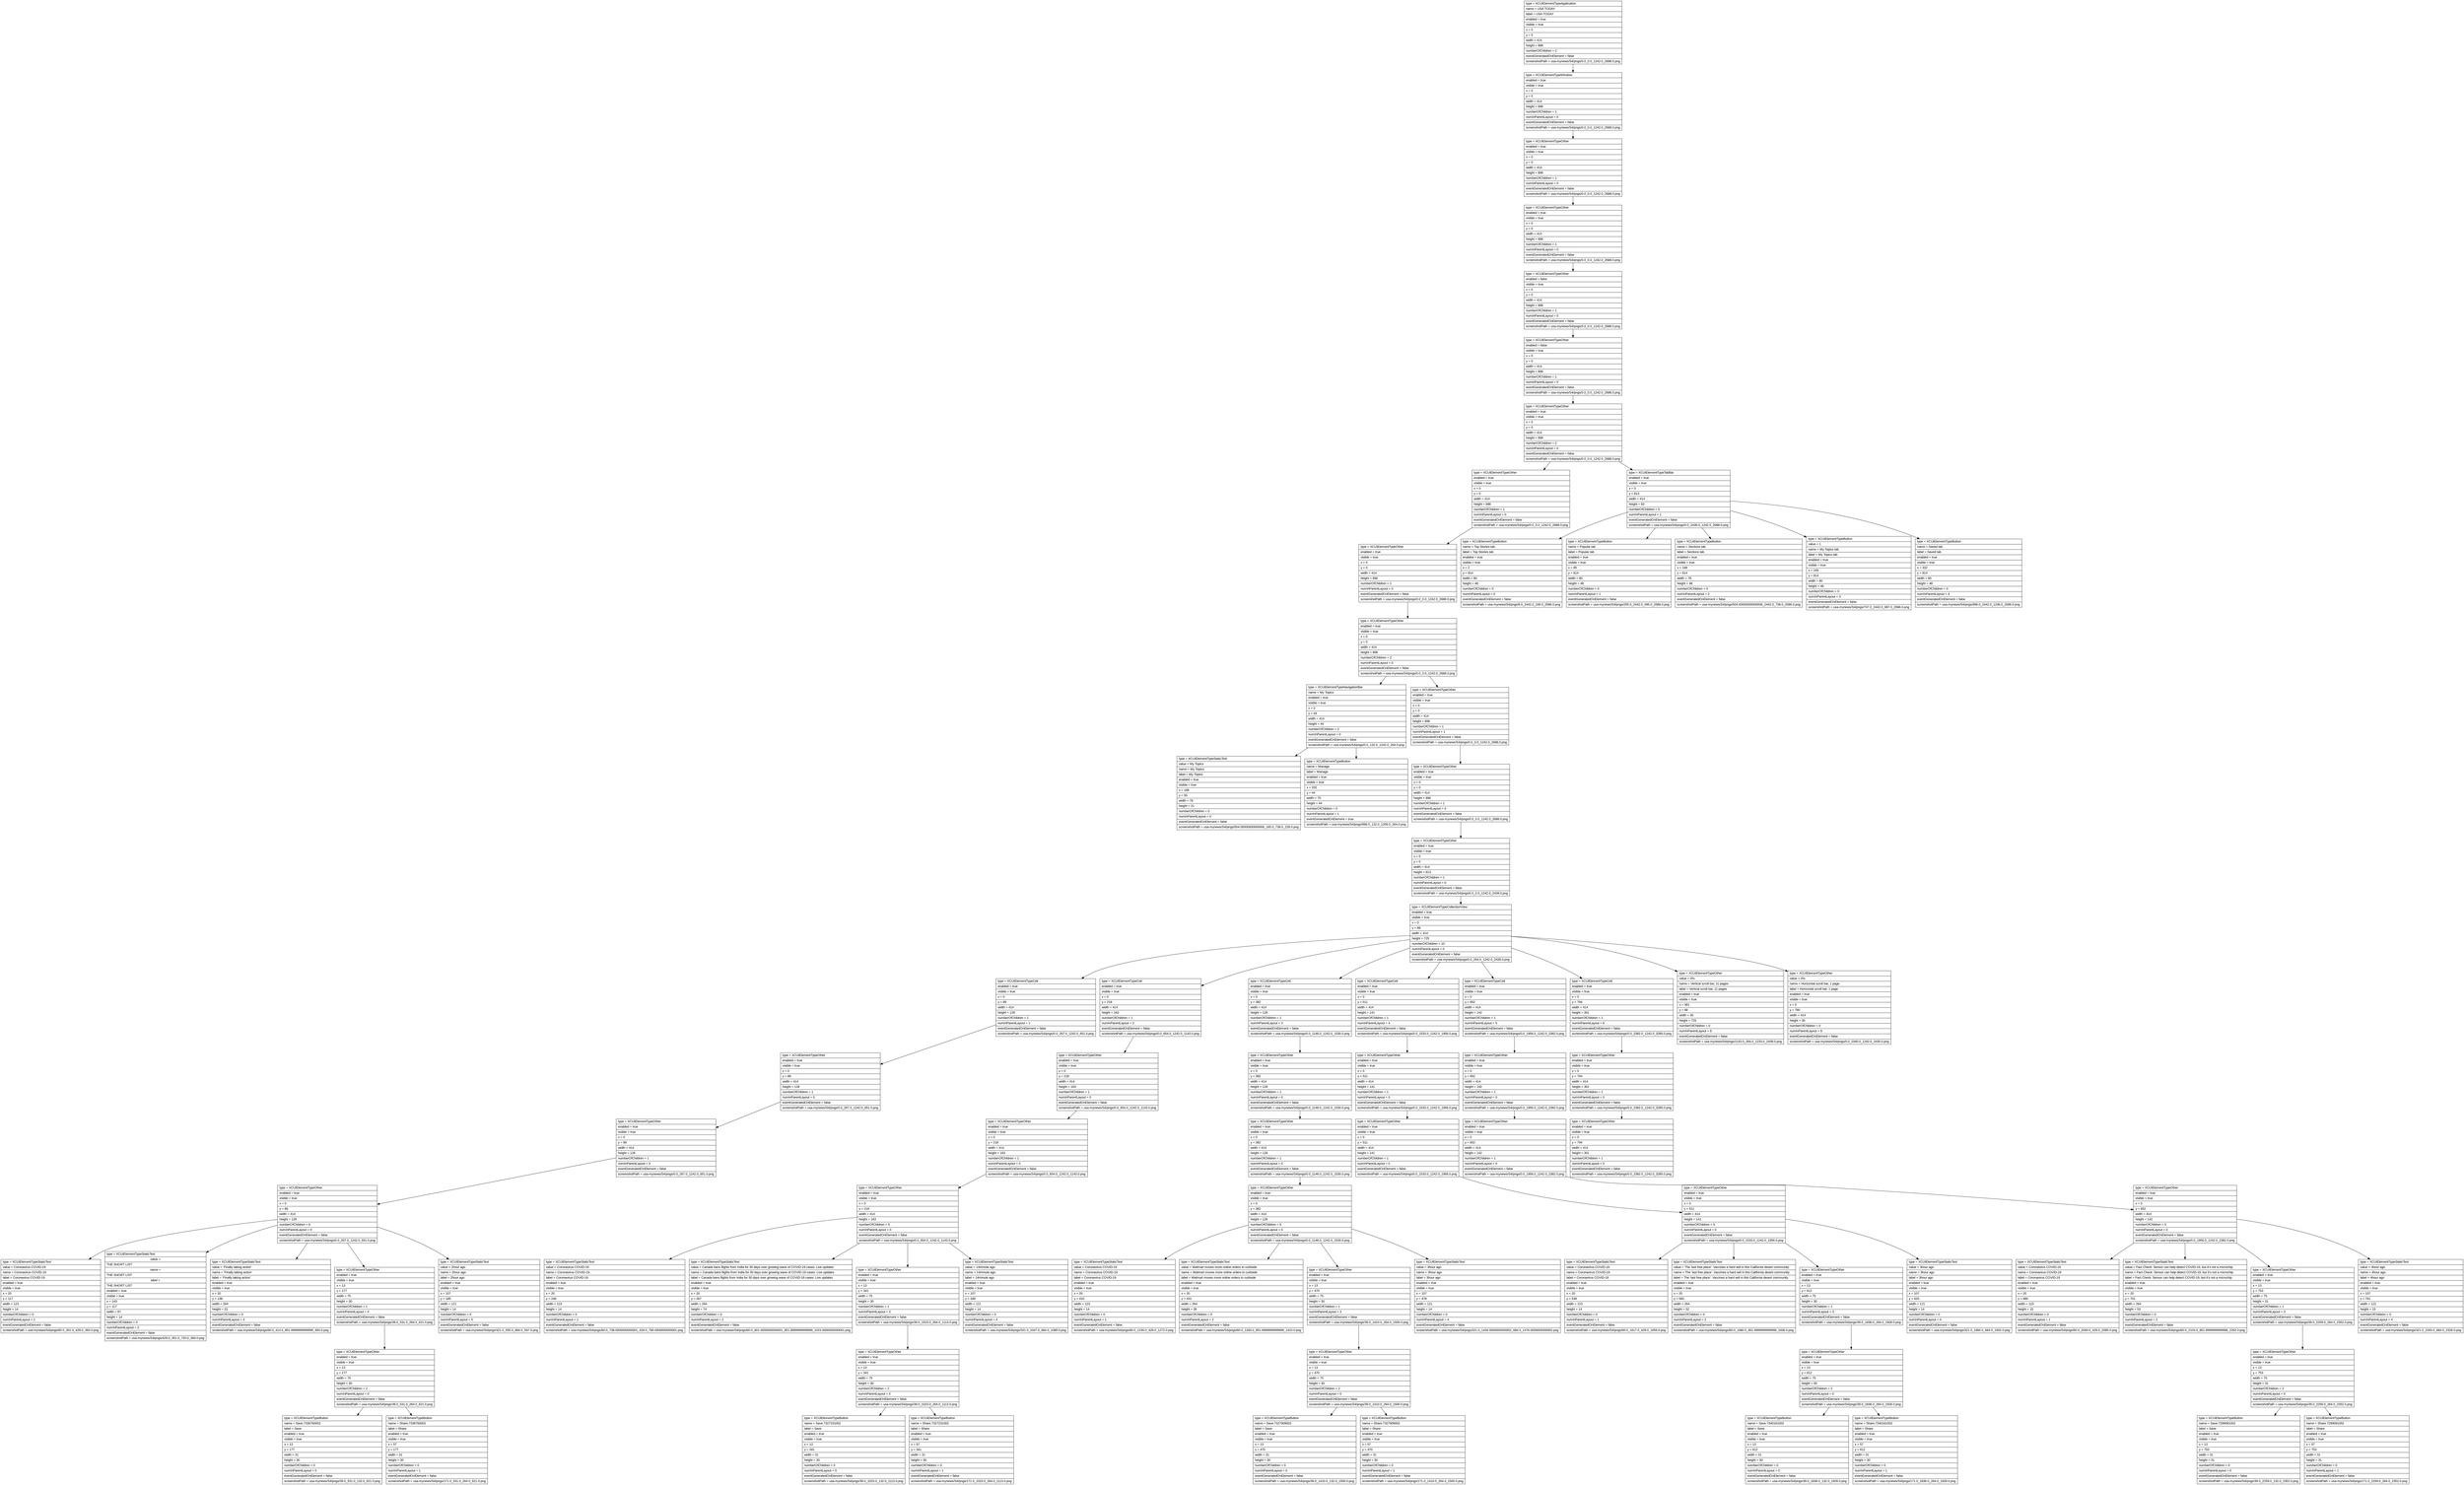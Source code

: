 digraph Layout {

	node [shape=record fontname=Arial];

	0	[label="{type = XCUIElementTypeApplication\l|name = USA TODAY\l|label = USA TODAY\l|enabled = true\l|visible = true\l|x = 0\l|y = 0\l|width = 414\l|height = 896\l|numberOfChildren = 2\l|eventGeneratedOnElement = false \l|screenshotPath = usa-mynews/S4/pngs/0.0_0.0_1242.0_2688.0.png\l}"]
	1	[label="{type = XCUIElementTypeWindow\l|enabled = true\l|visible = true\l|x = 0\l|y = 0\l|width = 414\l|height = 896\l|numberOfChildren = 1\l|numInParentLayout = 0\l|eventGeneratedOnElement = false \l|screenshotPath = usa-mynews/S4/pngs/0.0_0.0_1242.0_2688.0.png\l}"]
	2	[label="{type = XCUIElementTypeOther\l|enabled = true\l|visible = true\l|x = 0\l|y = 0\l|width = 414\l|height = 896\l|numberOfChildren = 1\l|numInParentLayout = 0\l|eventGeneratedOnElement = false \l|screenshotPath = usa-mynews/S4/pngs/0.0_0.0_1242.0_2688.0.png\l}"]
	3	[label="{type = XCUIElementTypeOther\l|enabled = true\l|visible = true\l|x = 0\l|y = 0\l|width = 414\l|height = 896\l|numberOfChildren = 1\l|numInParentLayout = 0\l|eventGeneratedOnElement = false \l|screenshotPath = usa-mynews/S4/pngs/0.0_0.0_1242.0_2688.0.png\l}"]
	4	[label="{type = XCUIElementTypeOther\l|enabled = false\l|visible = true\l|x = 0\l|y = 0\l|width = 414\l|height = 896\l|numberOfChildren = 1\l|numInParentLayout = 0\l|eventGeneratedOnElement = false \l|screenshotPath = usa-mynews/S4/pngs/0.0_0.0_1242.0_2688.0.png\l}"]
	5	[label="{type = XCUIElementTypeOther\l|enabled = false\l|visible = true\l|x = 0\l|y = 0\l|width = 414\l|height = 896\l|numberOfChildren = 1\l|numInParentLayout = 0\l|eventGeneratedOnElement = false \l|screenshotPath = usa-mynews/S4/pngs/0.0_0.0_1242.0_2688.0.png\l}"]
	6	[label="{type = XCUIElementTypeOther\l|enabled = true\l|visible = true\l|x = 0\l|y = 0\l|width = 414\l|height = 896\l|numberOfChildren = 2\l|numInParentLayout = 0\l|eventGeneratedOnElement = false \l|screenshotPath = usa-mynews/S4/pngs/0.0_0.0_1242.0_2688.0.png\l}"]
	7	[label="{type = XCUIElementTypeOther\l|enabled = true\l|visible = true\l|x = 0\l|y = 0\l|width = 414\l|height = 896\l|numberOfChildren = 1\l|numInParentLayout = 0\l|eventGeneratedOnElement = false \l|screenshotPath = usa-mynews/S4/pngs/0.0_0.0_1242.0_2688.0.png\l}"]
	8	[label="{type = XCUIElementTypeTabBar\l|enabled = true\l|visible = true\l|x = 0\l|y = 813\l|width = 414\l|height = 83\l|numberOfChildren = 5\l|numInParentLayout = 1\l|eventGeneratedOnElement = false \l|screenshotPath = usa-mynews/S4/pngs/0.0_2439.0_1242.0_2688.0.png\l}"]
	9	[label="{type = XCUIElementTypeOther\l|enabled = true\l|visible = true\l|x = 0\l|y = 0\l|width = 414\l|height = 896\l|numberOfChildren = 1\l|numInParentLayout = 0\l|eventGeneratedOnElement = false \l|screenshotPath = usa-mynews/S4/pngs/0.0_0.0_1242.0_2688.0.png\l}"]
	10	[label="{type = XCUIElementTypeButton\l|name = Top Stories tab\l|label = Top Stories tab\l|enabled = true\l|visible = true\l|x = 2\l|y = 814\l|width = 80\l|height = 48\l|numberOfChildren = 0\l|numInParentLayout = 0\l|eventGeneratedOnElement = false \l|screenshotPath = usa-mynews/S4/pngs/6.0_2442.0_246.0_2586.0.png\l}"]
	11	[label="{type = XCUIElementTypeButton\l|name = Popular tab\l|label = Popular tab\l|enabled = true\l|visible = true\l|x = 85\l|y = 814\l|width = 80\l|height = 48\l|numberOfChildren = 0\l|numInParentLayout = 1\l|eventGeneratedOnElement = false \l|screenshotPath = usa-mynews/S4/pngs/255.0_2442.0_495.0_2586.0.png\l}"]
	12	[label="{type = XCUIElementTypeButton\l|name = Sections tab\l|label = Sections tab\l|enabled = true\l|visible = true\l|x = 168\l|y = 814\l|width = 78\l|height = 48\l|numberOfChildren = 0\l|numInParentLayout = 2\l|eventGeneratedOnElement = false \l|screenshotPath = usa-mynews/S4/pngs/504.00000000000006_2442.0_738.0_2586.0.png\l}"]
	13	[label="{type = XCUIElementTypeButton\l|value = 1\l|name = My Topics tab\l|label = My Topics tab\l|enabled = true\l|visible = true\l|x = 249\l|y = 814\l|width = 80\l|height = 48\l|numberOfChildren = 0\l|numInParentLayout = 3\l|eventGeneratedOnElement = false \l|screenshotPath = usa-mynews/S4/pngs/747.0_2442.0_987.0_2586.0.png\l}"]
	14	[label="{type = XCUIElementTypeButton\l|name = Saved tab\l|label = Saved tab\l|enabled = true\l|visible = true\l|x = 332\l|y = 814\l|width = 80\l|height = 48\l|numberOfChildren = 0\l|numInParentLayout = 4\l|eventGeneratedOnElement = false \l|screenshotPath = usa-mynews/S4/pngs/996.0_2442.0_1236.0_2586.0.png\l}"]
	15	[label="{type = XCUIElementTypeOther\l|enabled = true\l|visible = true\l|x = 0\l|y = 0\l|width = 414\l|height = 896\l|numberOfChildren = 2\l|numInParentLayout = 0\l|eventGeneratedOnElement = false \l|screenshotPath = usa-mynews/S4/pngs/0.0_0.0_1242.0_2688.0.png\l}"]
	16	[label="{type = XCUIElementTypeNavigationBar\l|name = My Topics\l|enabled = true\l|visible = true\l|x = 0\l|y = 44\l|width = 414\l|height = 44\l|numberOfChildren = 2\l|numInParentLayout = 0\l|eventGeneratedOnElement = false \l|screenshotPath = usa-mynews/S4/pngs/0.0_132.0_1242.0_264.0.png\l}"]
	17	[label="{type = XCUIElementTypeOther\l|enabled = true\l|visible = true\l|x = 0\l|y = 0\l|width = 414\l|height = 896\l|numberOfChildren = 1\l|numInParentLayout = 1\l|eventGeneratedOnElement = false \l|screenshotPath = usa-mynews/S4/pngs/0.0_0.0_1242.0_2688.0.png\l}"]
	18	[label="{type = XCUIElementTypeStaticText\l|value = My Topics\l|name = My Topics\l|label = My Topics\l|enabled = true\l|visible = true\l|x = 168\l|y = 55\l|width = 78\l|height = 21\l|numberOfChildren = 0\l|numInParentLayout = 0\l|eventGeneratedOnElement = false \l|screenshotPath = usa-mynews/S4/pngs/504.00000000000006_165.0_738.0_228.0.png\l}"]
	19	[label="{type = XCUIElementTypeButton\l|name = Manage\l|label = Manage\l|enabled = true\l|visible = true\l|x = 332\l|y = 44\l|width = 70\l|height = 44\l|numberOfChildren = 0\l|numInParentLayout = 1\l|eventGeneratedOnElement = true \l|screenshotPath = usa-mynews/S4/pngs/996.0_132.0_1206.0_264.0.png\l}"]
	20	[label="{type = XCUIElementTypeOther\l|enabled = true\l|visible = true\l|x = 0\l|y = 0\l|width = 414\l|height = 896\l|numberOfChildren = 1\l|numInParentLayout = 0\l|eventGeneratedOnElement = false \l|screenshotPath = usa-mynews/S4/pngs/0.0_0.0_1242.0_2688.0.png\l}"]
	21	[label="{type = XCUIElementTypeOther\l|enabled = true\l|visible = true\l|x = 0\l|y = 0\l|width = 414\l|height = 813\l|numberOfChildren = 1\l|numInParentLayout = 0\l|eventGeneratedOnElement = false \l|screenshotPath = usa-mynews/S4/pngs/0.0_0.0_1242.0_2439.0.png\l}"]
	22	[label="{type = XCUIElementTypeCollectionView\l|enabled = true\l|visible = true\l|x = 0\l|y = 88\l|width = 414\l|height = 725\l|numberOfChildren = 10\l|numInParentLayout = 0\l|eventGeneratedOnElement = false \l|screenshotPath = usa-mynews/S4/pngs/0.0_264.0_1242.0_2439.0.png\l}"]
	23	[label="{type = XCUIElementTypeCell\l|enabled = true\l|visible = true\l|x = 0\l|y = 89\l|width = 414\l|height = 128\l|numberOfChildren = 1\l|numInParentLayout = 1\l|eventGeneratedOnElement = false \l|screenshotPath = usa-mynews/S4/pngs/0.0_267.0_1242.0_651.0.png\l}"]
	24	[label="{type = XCUIElementTypeCell\l|enabled = true\l|visible = true\l|x = 0\l|y = 218\l|width = 414\l|height = 163\l|numberOfChildren = 1\l|numInParentLayout = 2\l|eventGeneratedOnElement = false \l|screenshotPath = usa-mynews/S4/pngs/0.0_654.0_1242.0_1143.0.png\l}"]
	25	[label="{type = XCUIElementTypeCell\l|enabled = true\l|visible = true\l|x = 0\l|y = 382\l|width = 414\l|height = 128\l|numberOfChildren = 1\l|numInParentLayout = 3\l|eventGeneratedOnElement = false \l|screenshotPath = usa-mynews/S4/pngs/0.0_1146.0_1242.0_1530.0.png\l}"]
	26	[label="{type = XCUIElementTypeCell\l|enabled = true\l|visible = true\l|x = 0\l|y = 511\l|width = 414\l|height = 141\l|numberOfChildren = 1\l|numInParentLayout = 4\l|eventGeneratedOnElement = false \l|screenshotPath = usa-mynews/S4/pngs/0.0_1533.0_1242.0_1956.0.png\l}"]
	27	[label="{type = XCUIElementTypeCell\l|enabled = true\l|visible = true\l|x = 0\l|y = 652\l|width = 414\l|height = 142\l|numberOfChildren = 1\l|numInParentLayout = 5\l|eventGeneratedOnElement = false \l|screenshotPath = usa-mynews/S4/pngs/0.0_1956.0_1242.0_2382.0.png\l}"]
	28	[label="{type = XCUIElementTypeCell\l|enabled = true\l|visible = true\l|x = 0\l|y = 794\l|width = 414\l|height = 301\l|numberOfChildren = 1\l|numInParentLayout = 6\l|eventGeneratedOnElement = false \l|screenshotPath = usa-mynews/S4/pngs/0.0_2382.0_1242.0_3285.0.png\l}"]
	29	[label="{type = XCUIElementTypeOther\l|value = 0%\l|name = Vertical scroll bar, 11 pages\l|label = Vertical scroll bar, 11 pages\l|enabled = true\l|visible = true\l|x = 381\l|y = 88\l|width = 30\l|height = 725\l|numberOfChildren = 0\l|numInParentLayout = 8\l|eventGeneratedOnElement = false \l|screenshotPath = usa-mynews/S4/pngs/1143.0_264.0_1233.0_2439.0.png\l}"]
	30	[label="{type = XCUIElementTypeOther\l|value = 0%\l|name = Horizontal scroll bar, 1 page\l|label = Horizontal scroll bar, 1 page\l|enabled = true\l|visible = true\l|x = 0\l|y = 780\l|width = 414\l|height = 30\l|numberOfChildren = 0\l|numInParentLayout = 9\l|eventGeneratedOnElement = false \l|screenshotPath = usa-mynews/S4/pngs/0.0_2340.0_1242.0_2430.0.png\l}"]
	31	[label="{type = XCUIElementTypeOther\l|enabled = true\l|visible = true\l|x = 0\l|y = 89\l|width = 414\l|height = 128\l|numberOfChildren = 1\l|numInParentLayout = 0\l|eventGeneratedOnElement = false \l|screenshotPath = usa-mynews/S4/pngs/0.0_267.0_1242.0_651.0.png\l}"]
	32	[label="{type = XCUIElementTypeOther\l|enabled = true\l|visible = true\l|x = 0\l|y = 218\l|width = 414\l|height = 163\l|numberOfChildren = 1\l|numInParentLayout = 0\l|eventGeneratedOnElement = false \l|screenshotPath = usa-mynews/S4/pngs/0.0_654.0_1242.0_1143.0.png\l}"]
	33	[label="{type = XCUIElementTypeOther\l|enabled = true\l|visible = true\l|x = 0\l|y = 382\l|width = 414\l|height = 128\l|numberOfChildren = 1\l|numInParentLayout = 0\l|eventGeneratedOnElement = false \l|screenshotPath = usa-mynews/S4/pngs/0.0_1146.0_1242.0_1530.0.png\l}"]
	34	[label="{type = XCUIElementTypeOther\l|enabled = true\l|visible = true\l|x = 0\l|y = 511\l|width = 414\l|height = 141\l|numberOfChildren = 1\l|numInParentLayout = 0\l|eventGeneratedOnElement = false \l|screenshotPath = usa-mynews/S4/pngs/0.0_1533.0_1242.0_1956.0.png\l}"]
	35	[label="{type = XCUIElementTypeOther\l|enabled = true\l|visible = true\l|x = 0\l|y = 652\l|width = 414\l|height = 142\l|numberOfChildren = 1\l|numInParentLayout = 0\l|eventGeneratedOnElement = false \l|screenshotPath = usa-mynews/S4/pngs/0.0_1956.0_1242.0_2382.0.png\l}"]
	36	[label="{type = XCUIElementTypeOther\l|enabled = true\l|visible = true\l|x = 0\l|y = 794\l|width = 414\l|height = 301\l|numberOfChildren = 1\l|numInParentLayout = 0\l|eventGeneratedOnElement = false \l|screenshotPath = usa-mynews/S4/pngs/0.0_2382.0_1242.0_3285.0.png\l}"]
	37	[label="{type = XCUIElementTypeOther\l|enabled = true\l|visible = true\l|x = 0\l|y = 89\l|width = 414\l|height = 128\l|numberOfChildren = 1\l|numInParentLayout = 0\l|eventGeneratedOnElement = false \l|screenshotPath = usa-mynews/S4/pngs/0.0_267.0_1242.0_651.0.png\l}"]
	38	[label="{type = XCUIElementTypeOther\l|enabled = true\l|visible = true\l|x = 0\l|y = 218\l|width = 414\l|height = 163\l|numberOfChildren = 1\l|numInParentLayout = 0\l|eventGeneratedOnElement = false \l|screenshotPath = usa-mynews/S4/pngs/0.0_654.0_1242.0_1143.0.png\l}"]
	39	[label="{type = XCUIElementTypeOther\l|enabled = true\l|visible = true\l|x = 0\l|y = 382\l|width = 414\l|height = 128\l|numberOfChildren = 1\l|numInParentLayout = 0\l|eventGeneratedOnElement = false \l|screenshotPath = usa-mynews/S4/pngs/0.0_1146.0_1242.0_1530.0.png\l}"]
	40	[label="{type = XCUIElementTypeOther\l|enabled = true\l|visible = true\l|x = 0\l|y = 511\l|width = 414\l|height = 141\l|numberOfChildren = 1\l|numInParentLayout = 0\l|eventGeneratedOnElement = false \l|screenshotPath = usa-mynews/S4/pngs/0.0_1533.0_1242.0_1956.0.png\l}"]
	41	[label="{type = XCUIElementTypeOther\l|enabled = true\l|visible = true\l|x = 0\l|y = 652\l|width = 414\l|height = 142\l|numberOfChildren = 1\l|numInParentLayout = 0\l|eventGeneratedOnElement = false \l|screenshotPath = usa-mynews/S4/pngs/0.0_1956.0_1242.0_2382.0.png\l}"]
	42	[label="{type = XCUIElementTypeOther\l|enabled = true\l|visible = true\l|x = 0\l|y = 794\l|width = 414\l|height = 301\l|numberOfChildren = 1\l|numInParentLayout = 0\l|eventGeneratedOnElement = false \l|screenshotPath = usa-mynews/S4/pngs/0.0_2382.0_1242.0_3285.0.png\l}"]
	43	[label="{type = XCUIElementTypeOther\l|enabled = true\l|visible = true\l|x = 0\l|y = 89\l|width = 414\l|height = 128\l|numberOfChildren = 6\l|numInParentLayout = 0\l|eventGeneratedOnElement = false \l|screenshotPath = usa-mynews/S4/pngs/0.0_267.0_1242.0_651.0.png\l}"]
	44	[label="{type = XCUIElementTypeOther\l|enabled = true\l|visible = true\l|x = 0\l|y = 218\l|width = 414\l|height = 163\l|numberOfChildren = 5\l|numInParentLayout = 0\l|eventGeneratedOnElement = false \l|screenshotPath = usa-mynews/S4/pngs/0.0_654.0_1242.0_1143.0.png\l}"]
	45	[label="{type = XCUIElementTypeOther\l|enabled = true\l|visible = true\l|x = 0\l|y = 382\l|width = 414\l|height = 128\l|numberOfChildren = 5\l|numInParentLayout = 0\l|eventGeneratedOnElement = false \l|screenshotPath = usa-mynews/S4/pngs/0.0_1146.0_1242.0_1530.0.png\l}"]
	46	[label="{type = XCUIElementTypeOther\l|enabled = true\l|visible = true\l|x = 0\l|y = 511\l|width = 414\l|height = 141\l|numberOfChildren = 5\l|numInParentLayout = 0\l|eventGeneratedOnElement = false \l|screenshotPath = usa-mynews/S4/pngs/0.0_1533.0_1242.0_1956.0.png\l}"]
	47	[label="{type = XCUIElementTypeOther\l|enabled = true\l|visible = true\l|x = 0\l|y = 652\l|width = 414\l|height = 142\l|numberOfChildren = 5\l|numInParentLayout = 0\l|eventGeneratedOnElement = false \l|screenshotPath = usa-mynews/S4/pngs/0.0_1956.0_1242.0_2382.0.png\l}"]
	48	[label="{type = XCUIElementTypeStaticText\l|value = Coronavirus COVID-19\l|name = Coronavirus COVID-19\l|label = Coronavirus COVID-19\l|enabled = true\l|visible = true\l|x = 20\l|y = 117\l|width = 123\l|height = 14\l|numberOfChildren = 0\l|numInParentLayout = 1\l|eventGeneratedOnElement = false \l|screenshotPath = usa-mynews/S4/pngs/60.0_351.0_429.0_393.0.png\l}"]
	49	[label="{type = XCUIElementTypeStaticText\l|value =  | THE SHORT LIST\l|name =  | THE SHORT LIST\l|label =  | THE SHORT LIST\l|enabled = true\l|visible = true\l|x = 143\l|y = 117\l|width = 97\l|height = 14\l|numberOfChildren = 0\l|numInParentLayout = 2\l|eventGeneratedOnElement = false \l|screenshotPath = usa-mynews/S4/pngs/429.0_351.0_720.0_393.0.png\l}"]
	50	[label="{type = XCUIElementTypeStaticText\l|value = 'Finally taking action'\l|name = 'Finally taking action'\l|label = 'Finally taking action'\l|enabled = true\l|visible = true\l|x = 20\l|y = 138\l|width = 264\l|height = 23\l|numberOfChildren = 0\l|numInParentLayout = 3\l|eventGeneratedOnElement = false \l|screenshotPath = usa-mynews/S4/pngs/60.0_414.0_851.9999999999999_483.0.png\l}"]
	51	[label="{type = XCUIElementTypeOther\l|enabled = true\l|visible = true\l|x = 13\l|y = 177\l|width = 75\l|height = 30\l|numberOfChildren = 1\l|numInParentLayout = 4\l|eventGeneratedOnElement = false \l|screenshotPath = usa-mynews/S4/pngs/39.0_531.0_264.0_621.0.png\l}"]
	52	[label="{type = XCUIElementTypeStaticText\l|value = 2hour ago\l|name = 2hour ago\l|label = 2hour ago\l|enabled = true\l|visible = true\l|x = 107\l|y = 185\l|width = 121\l|height = 14\l|numberOfChildren = 0\l|numInParentLayout = 5\l|eventGeneratedOnElement = false \l|screenshotPath = usa-mynews/S4/pngs/321.0_555.0_684.0_597.0.png\l}"]
	53	[label="{type = XCUIElementTypeStaticText\l|value = Coronavirus COVID-19\l|name = Coronavirus COVID-19\l|label = Coronavirus COVID-19\l|enabled = true\l|visible = true\l|x = 20\l|y = 246\l|width = 123\l|height = 14\l|numberOfChildren = 0\l|numInParentLayout = 1\l|eventGeneratedOnElement = false \l|screenshotPath = usa-mynews/S4/pngs/60.0_738.0000000000001_429.0_780.0000000000001.png\l}"]
	54	[label="{type = XCUIElementTypeStaticText\l|value = Canada bans flights from India for 30 days over growing wave of COVID-19 cases: Live updates\l|name = Canada bans flights from India for 30 days over growing wave of COVID-19 cases: Live updates\l|label = Canada bans flights from India for 30 days over growing wave of COVID-19 cases: Live updates\l|enabled = true\l|visible = true\l|x = 20\l|y = 267\l|width = 264\l|height = 74\l|numberOfChildren = 0\l|numInParentLayout = 2\l|eventGeneratedOnElement = false \l|screenshotPath = usa-mynews/S4/pngs/60.0_801.0000000000001_851.9999999999999_1023.0000000000001.png\l}"]
	55	[label="{type = XCUIElementTypeOther\l|enabled = true\l|visible = true\l|x = 13\l|y = 341\l|width = 75\l|height = 30\l|numberOfChildren = 1\l|numInParentLayout = 3\l|eventGeneratedOnElement = false \l|screenshotPath = usa-mynews/S4/pngs/39.0_1023.0_264.0_1113.0.png\l}"]
	56	[label="{type = XCUIElementTypeStaticText\l|value = 14minute ago\l|name = 14minute ago\l|label = 14minute ago\l|enabled = true\l|visible = true\l|x = 107\l|y = 349\l|width = 121\l|height = 14\l|numberOfChildren = 0\l|numInParentLayout = 4\l|eventGeneratedOnElement = false \l|screenshotPath = usa-mynews/S4/pngs/321.0_1047.0_684.0_1089.0.png\l}"]
	57	[label="{type = XCUIElementTypeStaticText\l|value = Coronavirus COVID-19\l|name = Coronavirus COVID-19\l|label = Coronavirus COVID-19\l|enabled = true\l|visible = true\l|x = 20\l|y = 410\l|width = 123\l|height = 14\l|numberOfChildren = 0\l|numInParentLayout = 1\l|eventGeneratedOnElement = false \l|screenshotPath = usa-mynews/S4/pngs/60.0_1230.0_429.0_1272.0.png\l}"]
	58	[label="{type = XCUIElementTypeStaticText\l|value = Walmart moves more online orders to curbside\l|name = Walmart moves more online orders to curbside\l|label = Walmart moves more online orders to curbside\l|enabled = true\l|visible = true\l|x = 20\l|y = 431\l|width = 264\l|height = 39\l|numberOfChildren = 0\l|numInParentLayout = 2\l|eventGeneratedOnElement = false \l|screenshotPath = usa-mynews/S4/pngs/60.0_1293.0_851.9999999999999_1410.0.png\l}"]
	59	[label="{type = XCUIElementTypeOther\l|enabled = true\l|visible = true\l|x = 13\l|y = 470\l|width = 75\l|height = 30\l|numberOfChildren = 1\l|numInParentLayout = 3\l|eventGeneratedOnElement = false \l|screenshotPath = usa-mynews/S4/pngs/39.0_1410.0_264.0_1500.0.png\l}"]
	60	[label="{type = XCUIElementTypeStaticText\l|value = 3hour ago\l|name = 3hour ago\l|label = 3hour ago\l|enabled = true\l|visible = true\l|x = 107\l|y = 478\l|width = 121\l|height = 14\l|numberOfChildren = 0\l|numInParentLayout = 4\l|eventGeneratedOnElement = false \l|screenshotPath = usa-mynews/S4/pngs/321.0_1434.0000000000002_684.0_1476.0000000000002.png\l}"]
	61	[label="{type = XCUIElementTypeStaticText\l|value = Coronavirus COVID-19\l|name = Coronavirus COVID-19\l|label = Coronavirus COVID-19\l|enabled = true\l|visible = true\l|x = 20\l|y = 539\l|width = 123\l|height = 14\l|numberOfChildren = 0\l|numInParentLayout = 1\l|eventGeneratedOnElement = false \l|screenshotPath = usa-mynews/S4/pngs/60.0_1617.0_429.0_1659.0.png\l}"]
	62	[label="{type = XCUIElementTypeStaticText\l|value = The 'last free place': Vaccines a hard sell in this California desert community\l|name = The 'last free place': Vaccines a hard sell in this California desert community\l|label = The 'last free place': Vaccines a hard sell in this California desert community\l|enabled = true\l|visible = true\l|x = 20\l|y = 560\l|width = 264\l|height = 52\l|numberOfChildren = 0\l|numInParentLayout = 2\l|eventGeneratedOnElement = false \l|screenshotPath = usa-mynews/S4/pngs/60.0_1680.0_851.9999999999999_1836.0.png\l}"]
	63	[label="{type = XCUIElementTypeOther\l|enabled = true\l|visible = true\l|x = 13\l|y = 612\l|width = 75\l|height = 30\l|numberOfChildren = 1\l|numInParentLayout = 3\l|eventGeneratedOnElement = false \l|screenshotPath = usa-mynews/S4/pngs/39.0_1836.0_264.0_1926.0.png\l}"]
	64	[label="{type = XCUIElementTypeStaticText\l|value = 3hour ago\l|name = 3hour ago\l|label = 3hour ago\l|enabled = true\l|visible = true\l|x = 107\l|y = 620\l|width = 121\l|height = 14\l|numberOfChildren = 0\l|numInParentLayout = 4\l|eventGeneratedOnElement = false \l|screenshotPath = usa-mynews/S4/pngs/321.0_1860.0_684.0_1902.0.png\l}"]
	65	[label="{type = XCUIElementTypeStaticText\l|value = Coronavirus COVID-19\l|name = Coronavirus COVID-19\l|label = Coronavirus COVID-19\l|enabled = true\l|visible = true\l|x = 20\l|y = 680\l|width = 123\l|height = 15\l|numberOfChildren = 0\l|numInParentLayout = 1\l|eventGeneratedOnElement = false \l|screenshotPath = usa-mynews/S4/pngs/60.0_2040.0_429.0_2085.0.png\l}"]
	66	[label="{type = XCUIElementTypeStaticText\l|value = Fact Check: Sensor can help detect COVID-19, but it's not a microchip\l|name = Fact Check: Sensor can help detect COVID-19, but it's not a microchip\l|label = Fact Check: Sensor can help detect COVID-19, but it's not a microchip\l|enabled = true\l|visible = true\l|x = 20\l|y = 701\l|width = 264\l|height = 53\l|numberOfChildren = 0\l|numInParentLayout = 2\l|eventGeneratedOnElement = false \l|screenshotPath = usa-mynews/S4/pngs/60.0_2103.0_851.9999999999999_2262.0.png\l}"]
	67	[label="{type = XCUIElementTypeOther\l|enabled = true\l|visible = true\l|x = 13\l|y = 753\l|width = 75\l|height = 31\l|numberOfChildren = 1\l|numInParentLayout = 3\l|eventGeneratedOnElement = false \l|screenshotPath = usa-mynews/S4/pngs/39.0_2259.0_264.0_2352.0.png\l}"]
	68	[label="{type = XCUIElementTypeStaticText\l|value = 4hour ago\l|name = 4hour ago\l|label = 4hour ago\l|enabled = true\l|visible = true\l|x = 107\l|y = 761\l|width = 121\l|height = 15\l|numberOfChildren = 0\l|numInParentLayout = 4\l|eventGeneratedOnElement = false \l|screenshotPath = usa-mynews/S4/pngs/321.0_2283.0_684.0_2328.0.png\l}"]
	69	[label="{type = XCUIElementTypeOther\l|enabled = true\l|visible = true\l|x = 13\l|y = 177\l|width = 75\l|height = 30\l|numberOfChildren = 2\l|numInParentLayout = 0\l|eventGeneratedOnElement = false \l|screenshotPath = usa-mynews/S4/pngs/39.0_531.0_264.0_621.0.png\l}"]
	70	[label="{type = XCUIElementTypeOther\l|enabled = true\l|visible = true\l|x = 13\l|y = 341\l|width = 75\l|height = 30\l|numberOfChildren = 2\l|numInParentLayout = 0\l|eventGeneratedOnElement = false \l|screenshotPath = usa-mynews/S4/pngs/39.0_1023.0_264.0_1113.0.png\l}"]
	71	[label="{type = XCUIElementTypeOther\l|enabled = true\l|visible = true\l|x = 13\l|y = 470\l|width = 75\l|height = 30\l|numberOfChildren = 2\l|numInParentLayout = 0\l|eventGeneratedOnElement = false \l|screenshotPath = usa-mynews/S4/pngs/39.0_1410.0_264.0_1500.0.png\l}"]
	72	[label="{type = XCUIElementTypeOther\l|enabled = true\l|visible = true\l|x = 13\l|y = 612\l|width = 75\l|height = 30\l|numberOfChildren = 2\l|numInParentLayout = 0\l|eventGeneratedOnElement = false \l|screenshotPath = usa-mynews/S4/pngs/39.0_1836.0_264.0_1926.0.png\l}"]
	73	[label="{type = XCUIElementTypeOther\l|enabled = true\l|visible = true\l|x = 13\l|y = 753\l|width = 75\l|height = 31\l|numberOfChildren = 2\l|numInParentLayout = 0\l|eventGeneratedOnElement = false \l|screenshotPath = usa-mynews/S4/pngs/39.0_2259.0_264.0_2352.0.png\l}"]
	74	[label="{type = XCUIElementTypeButton\l|name = Save.7336760002\l|label = Save\l|enabled = true\l|visible = true\l|x = 13\l|y = 177\l|width = 31\l|height = 30\l|numberOfChildren = 0\l|numInParentLayout = 0\l|eventGeneratedOnElement = false \l|screenshotPath = usa-mynews/S4/pngs/39.0_531.0_132.0_621.0.png\l}"]
	75	[label="{type = XCUIElementTypeButton\l|name = Share.7336760002\l|label = Share\l|enabled = true\l|visible = true\l|x = 57\l|y = 177\l|width = 31\l|height = 30\l|numberOfChildren = 0\l|numInParentLayout = 1\l|eventGeneratedOnElement = false \l|screenshotPath = usa-mynews/S4/pngs/171.0_531.0_264.0_621.0.png\l}"]
	76	[label="{type = XCUIElementTypeButton\l|name = Save.7327231002\l|label = Save\l|enabled = true\l|visible = true\l|x = 13\l|y = 341\l|width = 31\l|height = 30\l|numberOfChildren = 0\l|numInParentLayout = 0\l|eventGeneratedOnElement = false \l|screenshotPath = usa-mynews/S4/pngs/39.0_1023.0_132.0_1113.0.png\l}"]
	77	[label="{type = XCUIElementTypeButton\l|name = Share.7327231002\l|label = Share\l|enabled = true\l|visible = true\l|x = 57\l|y = 341\l|width = 31\l|height = 30\l|numberOfChildren = 0\l|numInParentLayout = 1\l|eventGeneratedOnElement = false \l|screenshotPath = usa-mynews/S4/pngs/171.0_1023.0_264.0_1113.0.png\l}"]
	78	[label="{type = XCUIElementTypeButton\l|name = Save.7327909002\l|label = Save\l|enabled = true\l|visible = true\l|x = 13\l|y = 470\l|width = 31\l|height = 30\l|numberOfChildren = 0\l|numInParentLayout = 0\l|eventGeneratedOnElement = false \l|screenshotPath = usa-mynews/S4/pngs/39.0_1410.0_132.0_1500.0.png\l}"]
	79	[label="{type = XCUIElementTypeButton\l|name = Share.7327909002\l|label = Share\l|enabled = true\l|visible = true\l|x = 57\l|y = 470\l|width = 31\l|height = 30\l|numberOfChildren = 0\l|numInParentLayout = 1\l|eventGeneratedOnElement = false \l|screenshotPath = usa-mynews/S4/pngs/171.0_1410.0_264.0_1500.0.png\l}"]
	80	[label="{type = XCUIElementTypeButton\l|name = Save.7340161002\l|label = Save\l|enabled = true\l|visible = true\l|x = 13\l|y = 612\l|width = 31\l|height = 30\l|numberOfChildren = 0\l|numInParentLayout = 0\l|eventGeneratedOnElement = false \l|screenshotPath = usa-mynews/S4/pngs/39.0_1836.0_132.0_1926.0.png\l}"]
	81	[label="{type = XCUIElementTypeButton\l|name = Share.7340161002\l|label = Share\l|enabled = true\l|visible = true\l|x = 57\l|y = 612\l|width = 31\l|height = 30\l|numberOfChildren = 0\l|numInParentLayout = 1\l|eventGeneratedOnElement = false \l|screenshotPath = usa-mynews/S4/pngs/171.0_1836.0_264.0_1926.0.png\l}"]
	82	[label="{type = XCUIElementTypeButton\l|name = Save.7299081002\l|label = Save\l|enabled = true\l|visible = true\l|x = 13\l|y = 753\l|width = 31\l|height = 31\l|numberOfChildren = 0\l|numInParentLayout = 0\l|eventGeneratedOnElement = false \l|screenshotPath = usa-mynews/S4/pngs/39.0_2259.0_132.0_2352.0.png\l}"]
	83	[label="{type = XCUIElementTypeButton\l|name = Share.7299081002\l|label = Share\l|enabled = true\l|visible = true\l|x = 57\l|y = 753\l|width = 31\l|height = 31\l|numberOfChildren = 0\l|numInParentLayout = 1\l|eventGeneratedOnElement = false \l|screenshotPath = usa-mynews/S4/pngs/171.0_2259.0_264.0_2352.0.png\l}"]


	0 -> 1
	1 -> 2
	2 -> 3
	3 -> 4
	4 -> 5
	5 -> 6
	6 -> 7
	6 -> 8
	7 -> 9
	8 -> 10
	8 -> 11
	8 -> 12
	8 -> 13
	8 -> 14
	9 -> 15
	15 -> 16
	15 -> 17
	16 -> 18
	16 -> 19
	17 -> 20
	20 -> 21
	21 -> 22
	22 -> 23
	22 -> 24
	22 -> 25
	22 -> 26
	22 -> 27
	22 -> 28
	22 -> 29
	22 -> 30
	23 -> 31
	24 -> 32
	25 -> 33
	26 -> 34
	27 -> 35
	28 -> 36
	31 -> 37
	32 -> 38
	33 -> 39
	34 -> 40
	35 -> 41
	36 -> 42
	37 -> 43
	38 -> 44
	39 -> 45
	40 -> 46
	41 -> 47
	43 -> 48
	43 -> 49
	43 -> 50
	43 -> 51
	43 -> 52
	44 -> 53
	44 -> 54
	44 -> 55
	44 -> 56
	45 -> 57
	45 -> 58
	45 -> 59
	45 -> 60
	46 -> 61
	46 -> 62
	46 -> 63
	46 -> 64
	47 -> 65
	47 -> 66
	47 -> 67
	47 -> 68
	51 -> 69
	55 -> 70
	59 -> 71
	63 -> 72
	67 -> 73
	69 -> 74
	69 -> 75
	70 -> 76
	70 -> 77
	71 -> 78
	71 -> 79
	72 -> 80
	72 -> 81
	73 -> 82
	73 -> 83


}